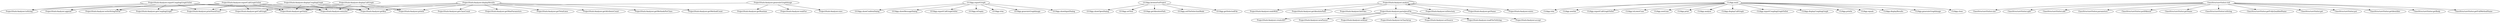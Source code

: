 digraph CallGraph {
  "ProjectStaticAnalyzer.exportCouplingGraphToDot" -> "ProjectStaticAnalyzer.getCouplingGraph";
  "ProjectStaticAnalyzer.exportCouplingGraphToDot" -> "ProjectStaticAnalyzer.getValue";
  "ProjectStaticAnalyzer.exportCouplingGraphToDot" -> "ProjectStaticAnalyzer.printStackTrace";
  "ProjectStaticAnalyzer.exportCouplingGraphToDot" -> "ProjectStaticAnalyzer.toString";
  "ProjectStaticAnalyzer.exportCouplingGraphToDot" -> "ProjectStaticAnalyzer.append";
  "ProjectStaticAnalyzer.exportCouplingGraphToDot" -> "ProjectStaticAnalyzer.entrySet";
  "ProjectStaticAnalyzer.exportCouplingGraphToDot" -> "ProjectStaticAnalyzer.writeStringToFile";
  "ProjectStaticAnalyzer.exportCouplingGraphToDot" -> "ProjectStaticAnalyzer.getKey";
  "ProjectStaticAnalyzer.displayResults" -> "ProjectStaticAnalyzer.getAttributeCount";
  "ProjectStaticAnalyzer.displayResults" -> "ProjectStaticAnalyzer.getMethodsPerClass";
  "ProjectStaticAnalyzer.displayResults" -> "ProjectStaticAnalyzer.getValue";
  "ProjectStaticAnalyzer.displayResults" -> "ProjectStaticAnalyzer.getMethodCount";
  "ProjectStaticAnalyzer.displayResults" -> "ProjectStaticAnalyzer.println";
  "ProjectStaticAnalyzer.displayResults" -> "ProjectStaticAnalyzer.entrySet";
  "ProjectStaticAnalyzer.displayResults" -> "ProjectStaticAnalyzer.getClassCount";
  "ProjectStaticAnalyzer.displayResults" -> "ProjectStaticAnalyzer.getMaxParameters";
  "ProjectStaticAnalyzer.displayResults" -> "ProjectStaticAnalyzer.getKey";
  "ProjectStaticAnalyzer.displayResults" -> "ProjectStaticAnalyzer.getTotalLines";
  "GUIApp.exportGraph" -> "GUIApp.showConfirmDialog";
  "GUIApp.exportGraph" -> "GUIApp.showMessageDialog";
  "GUIApp.exportGraph" -> "GUIApp.exportCallGraphToDot";
  "GUIApp.exportGraph" -> "GUIApp.isEmpty";
  "GUIApp.exportGraph" -> "GUIApp.trim";
  "GUIApp.exportGraph" -> "GUIApp.generateGraphImage";
  "GUIApp.exportGraph" -> "GUIApp.showInputDialog";
  "ProjectStaticAnalyzer.displayCouplingGraph" -> "ProjectStaticAnalyzer.getCouplingGraph";
  "ProjectStaticAnalyzer.displayCouplingGraph" -> "ProjectStaticAnalyzer.getValue";
  "ProjectStaticAnalyzer.displayCouplingGraph" -> "ProjectStaticAnalyzer.entrySet";
  "ProjectStaticAnalyzer.displayCouplingGraph" -> "ProjectStaticAnalyzer.println";
  "ProjectStaticAnalyzer.displayCouplingGraph" -> "ProjectStaticAnalyzer.getKey";
  "GUIApp.browseForProject" -> "GUIApp.showOpenDialog";
  "GUIApp.browseForProject" -> "GUIApp.setText";
  "GUIApp.browseForProject" -> "GUIApp.getAbsolutePath";
  "GUIApp.browseForProject" -> "GUIApp.setFileSelectionMode";
  "GUIApp.browseForProject" -> "GUIApp.getSelectedFile";
  "ProjectStaticAnalyzer.generateGraphImage" -> "ProjectStaticAnalyzer.getRuntime";
  "ProjectStaticAnalyzer.generateGraphImage" -> "ProjectStaticAnalyzer.waitFor";
  "ProjectStaticAnalyzer.generateGraphImage" -> "ProjectStaticAnalyzer.printStackTrace";
  "ProjectStaticAnalyzer.generateGraphImage" -> "ProjectStaticAnalyzer.exec";
  "ProjectStaticAnalyzer.analyze" -> "ProjectStaticAnalyzer.endsWith";
  "ProjectStaticAnalyzer.analyze" -> "ProjectStaticAnalyzer.getAbsolutePath";
  "ProjectStaticAnalyzer.analyze" -> "ProjectStaticAnalyzer.listFiles";
  "ProjectStaticAnalyzer.analyze" -> "ProjectStaticAnalyzer.analyze";
  "ProjectStaticAnalyzer.analyze" -> "ProjectStaticAnalyzer.parseJavaFile";
  "ProjectStaticAnalyzer.analyze" -> "ProjectStaticAnalyzer.isDirectory";
  "ProjectStaticAnalyzer.analyze" -> "ProjectStaticAnalyzer.getName";
  "ProjectStaticAnalyzer.analyze" -> "ProjectStaticAnalyzer.exists";
  "CLIApp.main" -> "CLIApp.trim";
  "CLIApp.main" -> "CLIApp.nextInt";
  "CLIApp.main" -> "CLIApp.exportCallGraphToDot";
  "CLIApp.main" -> "CLIApp.toLowerCase";
  "CLIApp.main" -> "CLIApp.nextLine";
  "CLIApp.main" -> "CLIApp.print";
  "CLIApp.main" -> "CLIApp.analyze";
  "CLIApp.main" -> "CLIApp.displayCallGraph";
  "CLIApp.main" -> "CLIApp.exportCouplingGraphToDot";
  "CLIApp.main" -> "CLIApp.displayCouplingGraph";
  "CLIApp.main" -> "CLIApp.println";
  "CLIApp.main" -> "CLIApp.equals";
  "CLIApp.main" -> "CLIApp.displayResults";
  "CLIApp.main" -> "CLIApp.generateGraphImage";
  "CLIApp.main" -> "CLIApp.close";
  "ClassStructureVisitor.visit" -> "ClassStructureVisitor.size";
  "ClassStructureVisitor.visit" -> "ClassStructureVisitor.split";
  "ClassStructureVisitor.visit" -> "ClassStructureVisitor.add";
  "ClassStructureVisitor.visit" -> "ClassStructureVisitor.parameters";
  "ClassStructureVisitor.visit" -> "ClassStructureVisitor.putIfAbsent";
  "ClassStructureVisitor.visit" -> "ClassStructureVisitor.getName";
  "ClassStructureVisitor.visit" -> "ClassStructureVisitor.toString";
  "ClassStructureVisitor.visit" -> "ClassStructureVisitor.getFullyQualifiedName";
  "ClassStructureVisitor.visit" -> "ClassStructureVisitor.get";
  "ClassStructureVisitor.visit" -> "ClassStructureVisitor.put";
  "ClassStructureVisitor.visit" -> "ClassStructureVisitor.getIdentifier";
  "ClassStructureVisitor.visit" -> "ClassStructureVisitor.getBody";
  "ClassStructureVisitor.visit" -> "ClassStructureVisitor.getFullMethodName";
  "ProjectStaticAnalyzer.parseJavaFile" -> "ProjectStaticAnalyzer.createAST";
  "ProjectStaticAnalyzer.parseJavaFile" -> "ProjectStaticAnalyzer.newParser";
  "ProjectStaticAnalyzer.parseJavaFile" -> "ProjectStaticAnalyzer.setKind";
  "ProjectStaticAnalyzer.parseJavaFile" -> "ProjectStaticAnalyzer.toCharArray";
  "ProjectStaticAnalyzer.parseJavaFile" -> "ProjectStaticAnalyzer.setSource";
  "ProjectStaticAnalyzer.parseJavaFile" -> "ProjectStaticAnalyzer.readFileToString";
  "ProjectStaticAnalyzer.parseJavaFile" -> "ProjectStaticAnalyzer.accept";
  "ProjectStaticAnalyzer.exportCallGraphToDot" -> "ProjectStaticAnalyzer.getValue";
  "ProjectStaticAnalyzer.exportCallGraphToDot" -> "ProjectStaticAnalyzer.printStackTrace";
  "ProjectStaticAnalyzer.exportCallGraphToDot" -> "ProjectStaticAnalyzer.toString";
  "ProjectStaticAnalyzer.exportCallGraphToDot" -> "ProjectStaticAnalyzer.append";
  "ProjectStaticAnalyzer.exportCallGraphToDot" -> "ProjectStaticAnalyzer.entrySet";
  "ProjectStaticAnalyzer.exportCallGraphToDot" -> "ProjectStaticAnalyzer.getCallGraph";
  "ProjectStaticAnalyzer.exportCallGraphToDot" -> "ProjectStaticAnalyzer.writeStringToFile";
  "ProjectStaticAnalyzer.exportCallGraphToDot" -> "ProjectStaticAnalyzer.getKey";
  "ProjectStaticAnalyzer.displayCallGraph" -> "ProjectStaticAnalyzer.getValue";
  "ProjectStaticAnalyzer.displayCallGraph" -> "ProjectStaticAnalyzer.entrySet";
  "ProjectStaticAnalyzer.displayCallGraph" -> "ProjectStaticAnalyzer.println";
  "ProjectStaticAnalyzer.displayCallGraph" -> "ProjectStaticAnalyzer.getCallGraph";
  "ProjectStaticAnalyzer.displayCallGraph" -> "ProjectStaticAnalyzer.getKey";
}
